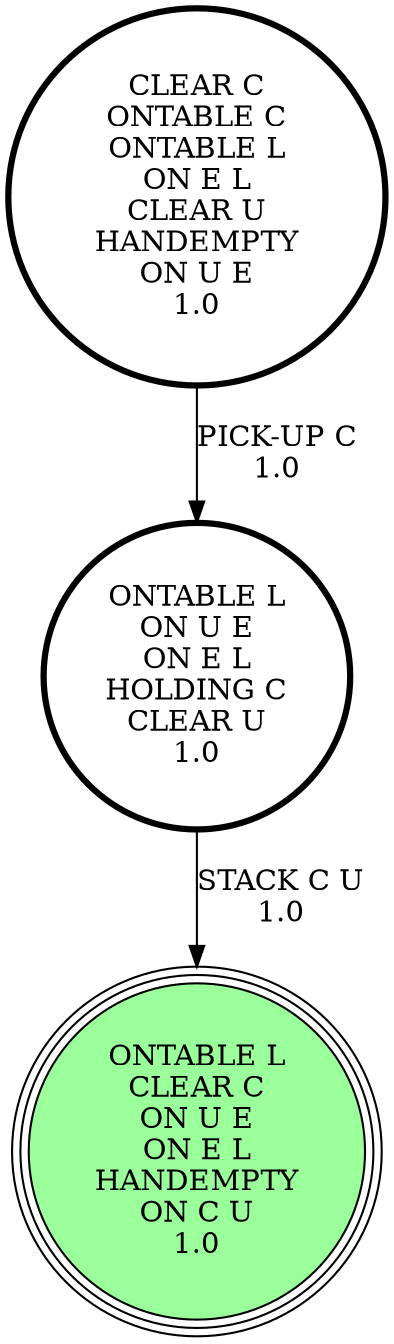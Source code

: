 digraph {
"ONTABLE L\nON U E\nON E L\nHOLDING C\nCLEAR U\n1.0\n" -> "ONTABLE L\nCLEAR C\nON U E\nON E L\nHANDEMPTY\nON C U\n1.0\n"[label="STACK C U\n1.0\n"];
"CLEAR C\nONTABLE C\nONTABLE L\nON E L\nCLEAR U\nHANDEMPTY\nON U E\n1.0\n" -> "ONTABLE L\nON U E\nON E L\nHOLDING C\nCLEAR U\n1.0\n"[label="PICK-UP C\n1.0\n"];
"ONTABLE L\nCLEAR C\nON U E\nON E L\nHANDEMPTY\nON C U\n1.0\n" [shape=circle, style=filled, fillcolor=palegreen1, peripheries=3];
"CLEAR C\nONTABLE C\nONTABLE L\nON E L\nCLEAR U\nHANDEMPTY\nON U E\n1.0\n" [shape=circle, penwidth=3];
"ONTABLE L\nCLEAR C\nON U E\nON E L\nHANDEMPTY\nON C U\n1.0\n" [shape=circle, style=filled, fillcolor=palegreen1, peripheries=3];
"ONTABLE L\nON U E\nON E L\nHOLDING C\nCLEAR U\n1.0\n" [shape=circle, penwidth=3];
}
